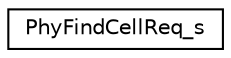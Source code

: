 digraph "Graphical Class Hierarchy"
{
 // LATEX_PDF_SIZE
  edge [fontname="Helvetica",fontsize="10",labelfontname="Helvetica",labelfontsize="10"];
  node [fontname="Helvetica",fontsize="10",shape=record];
  rankdir="LR";
  Node0 [label="PhyFindCellReq_s",height=0.2,width=0.4,color="black", fillcolor="white", style="filled",URL="$structPhyFindCellReq__s.html",tooltip=" "];
}
